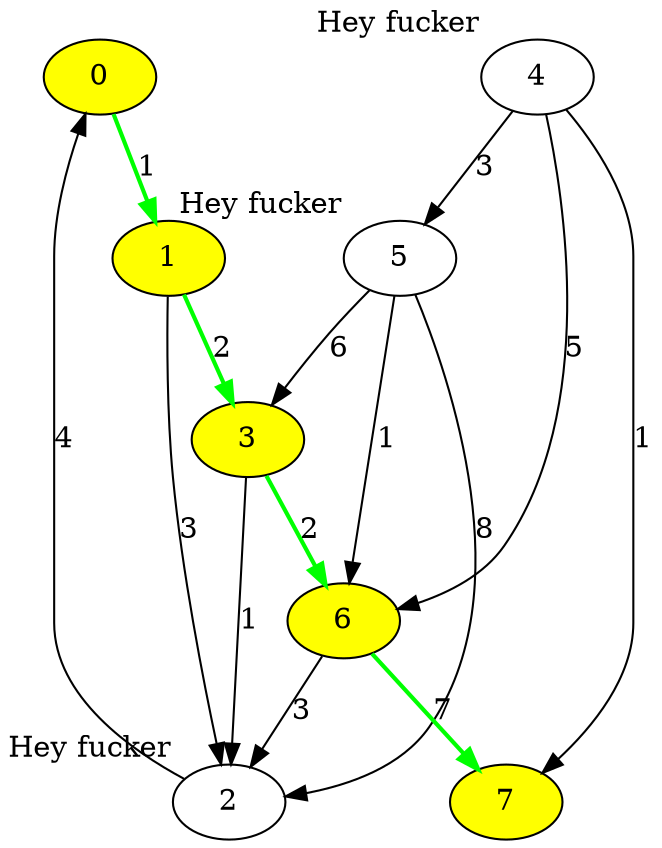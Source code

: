 digraph {
	0 [fillcolor = yellow, style=filled];
	1 [fillcolor = yellow, style=filled];
	2 [xlabel = "Hey fucker"];
	3 [fillcolor = yellow, style=filled];
	4 [xlabel = "Hey fucker"];
	5 [xlabel = "Hey fucker"];
	6 [fillcolor = yellow, style=filled];
	7 [fillcolor = yellow, style=filled];
	0 -> 1[label=1, color=green, penwidth=2.0];
	1 -> 2[label=3];
	1 -> 3[label=2, color=green, penwidth=2.0];
	2 -> 0[label=4];
	3 -> 2[label=1];
	3 -> 6[label=2, color=green, penwidth=2.0];
	4 -> 5[label=3];
	4 -> 6[label=5];
	4 -> 7[label=1];
	5 -> 2[label=8];
	5 -> 3[label=6];
	5 -> 6[label=1];
	6 -> 2[label=3];
	6 -> 7[label=7, color=green, penwidth=2.0];
}

